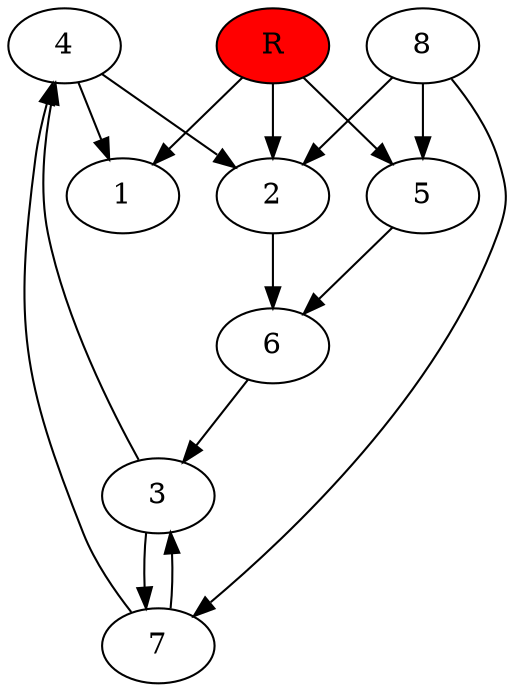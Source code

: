 digraph prb40310 {
	1
	2
	3
	4
	5
	6
	7
	8
	R [fillcolor="#ff0000" style=filled]
	2 -> 6
	3 -> 4
	3 -> 7
	4 -> 1
	4 -> 2
	5 -> 6
	6 -> 3
	7 -> 3
	7 -> 4
	8 -> 2
	8 -> 5
	8 -> 7
	R -> 1
	R -> 2
	R -> 5
}
